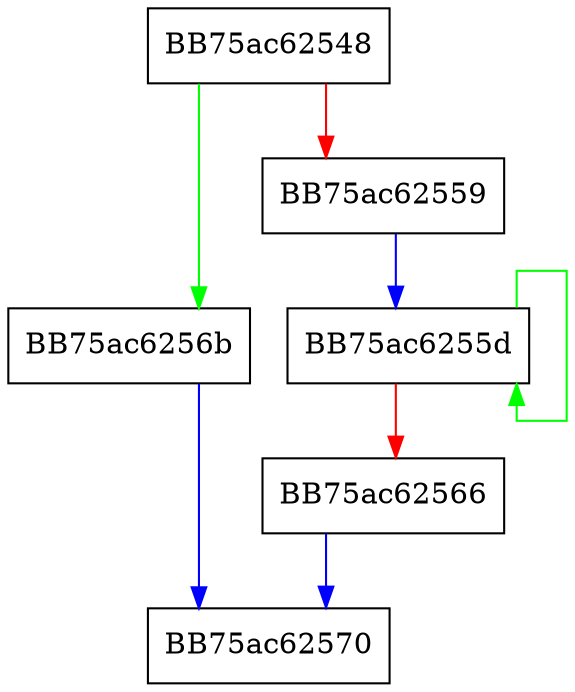 digraph WPP_SF_ssLL {
  node [shape="box"];
  graph [splines=ortho];
  BB75ac62548 -> BB75ac6256b [color="green"];
  BB75ac62548 -> BB75ac62559 [color="red"];
  BB75ac62559 -> BB75ac6255d [color="blue"];
  BB75ac6255d -> BB75ac6255d [color="green"];
  BB75ac6255d -> BB75ac62566 [color="red"];
  BB75ac62566 -> BB75ac62570 [color="blue"];
  BB75ac6256b -> BB75ac62570 [color="blue"];
}